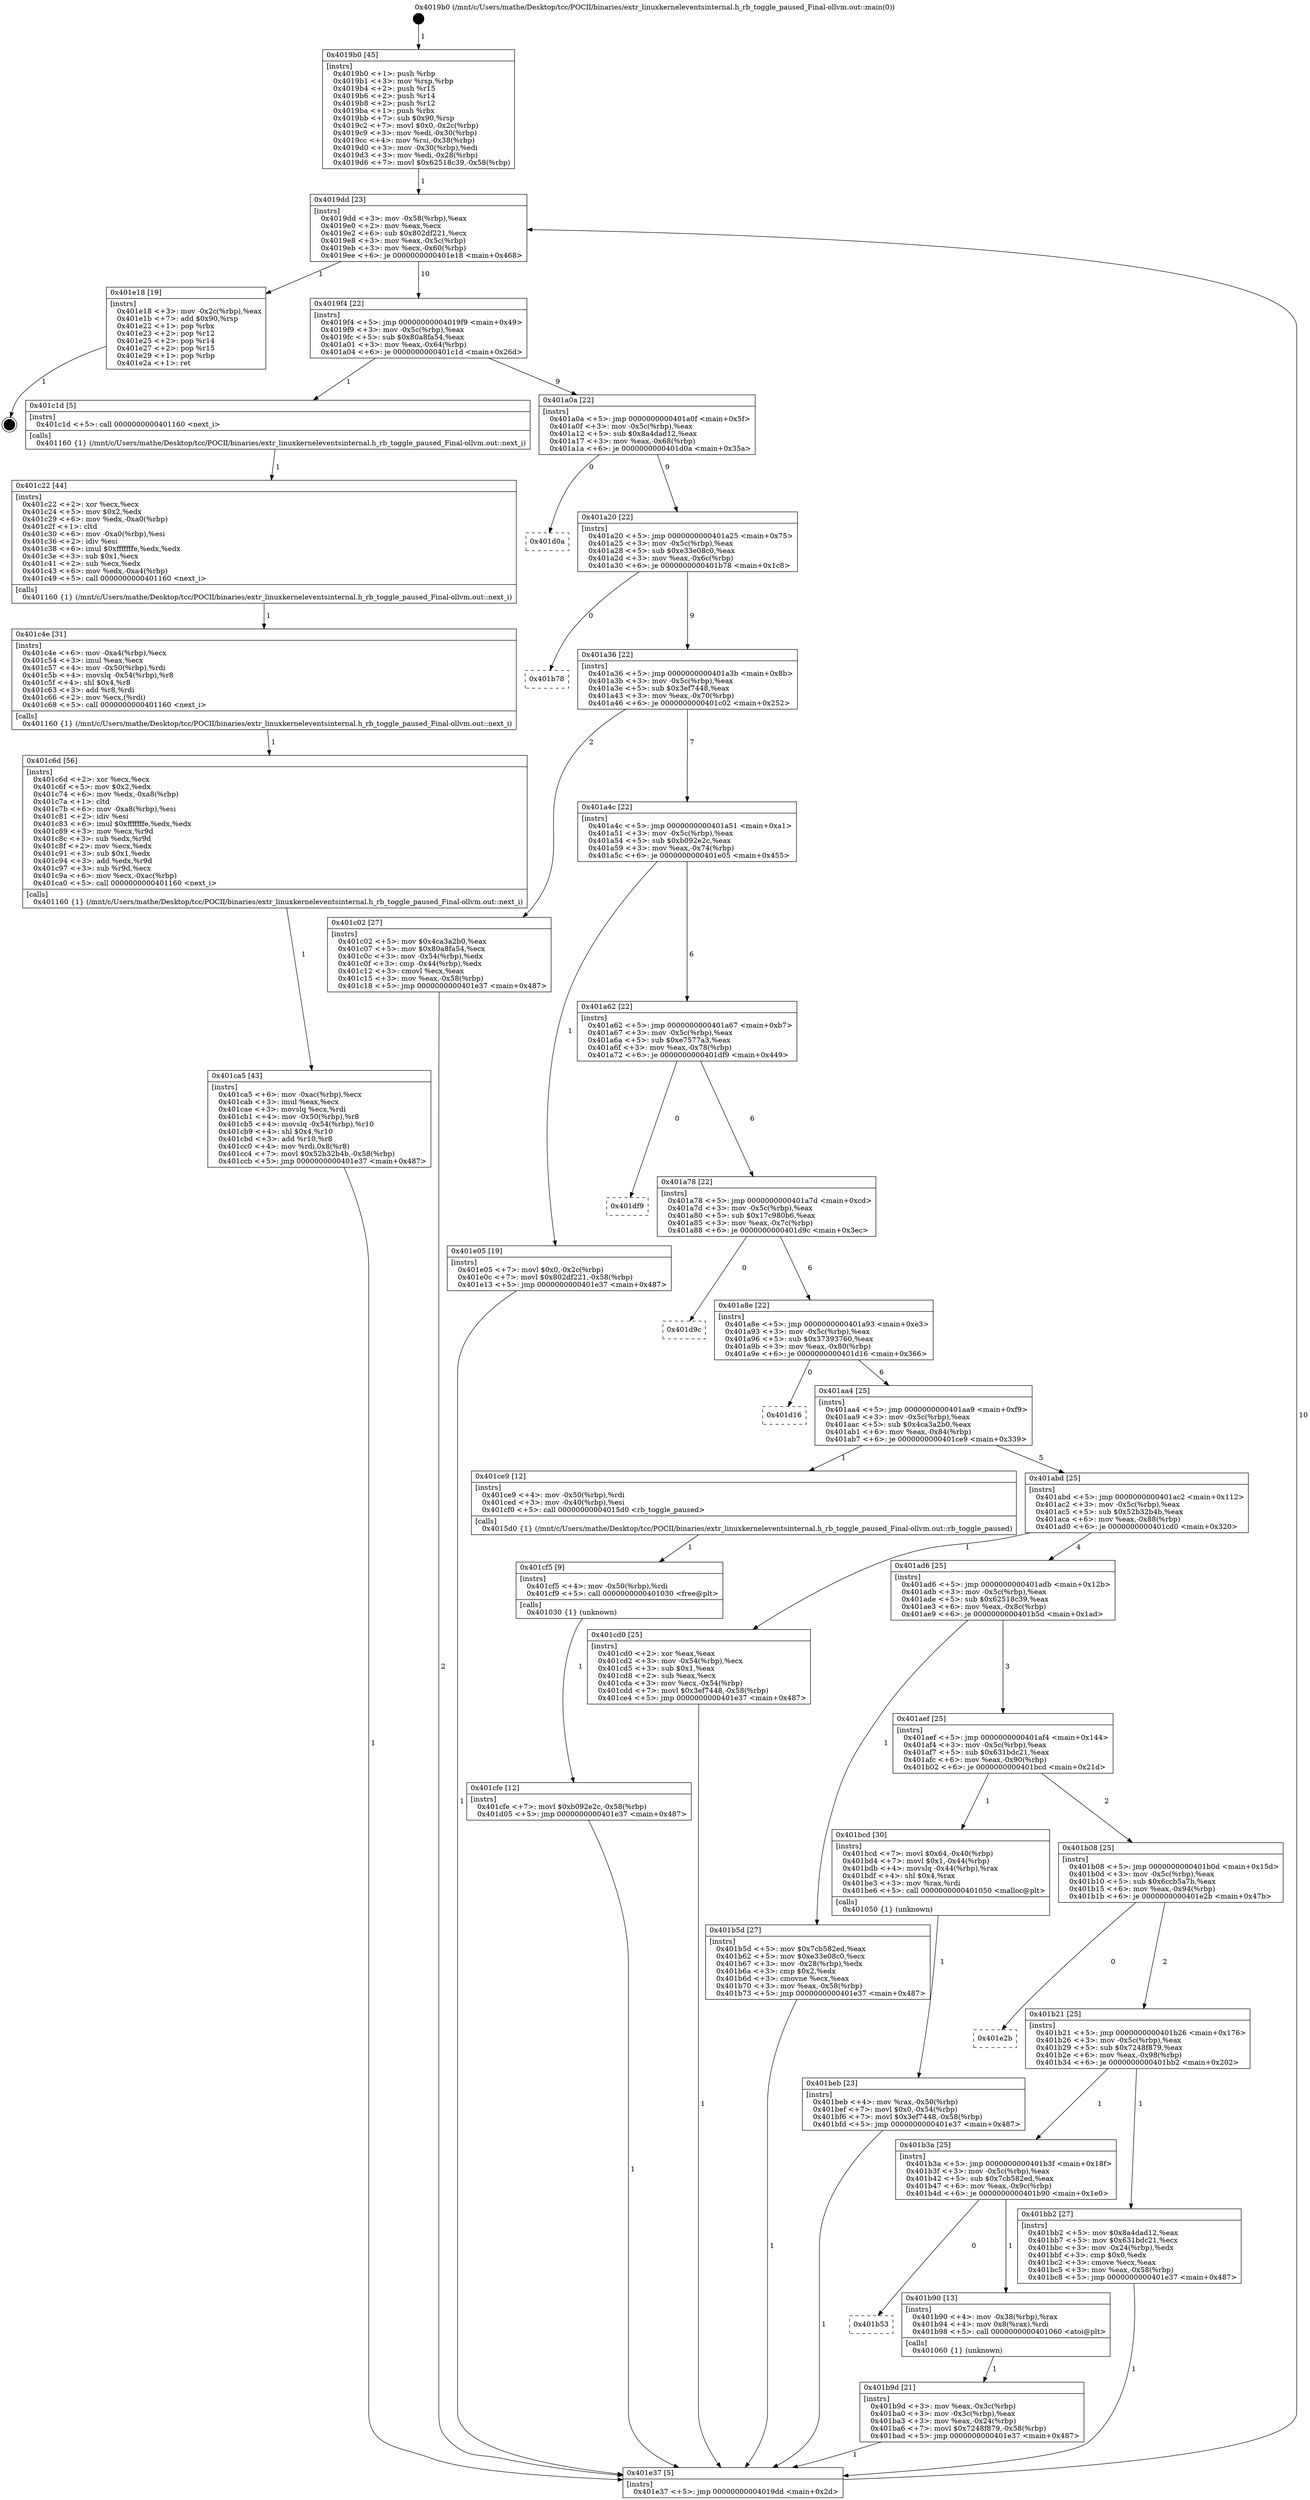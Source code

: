 digraph "0x4019b0" {
  label = "0x4019b0 (/mnt/c/Users/mathe/Desktop/tcc/POCII/binaries/extr_linuxkerneleventsinternal.h_rb_toggle_paused_Final-ollvm.out::main(0))"
  labelloc = "t"
  node[shape=record]

  Entry [label="",width=0.3,height=0.3,shape=circle,fillcolor=black,style=filled]
  "0x4019dd" [label="{
     0x4019dd [23]\l
     | [instrs]\l
     &nbsp;&nbsp;0x4019dd \<+3\>: mov -0x58(%rbp),%eax\l
     &nbsp;&nbsp;0x4019e0 \<+2\>: mov %eax,%ecx\l
     &nbsp;&nbsp;0x4019e2 \<+6\>: sub $0x802df221,%ecx\l
     &nbsp;&nbsp;0x4019e8 \<+3\>: mov %eax,-0x5c(%rbp)\l
     &nbsp;&nbsp;0x4019eb \<+3\>: mov %ecx,-0x60(%rbp)\l
     &nbsp;&nbsp;0x4019ee \<+6\>: je 0000000000401e18 \<main+0x468\>\l
  }"]
  "0x401e18" [label="{
     0x401e18 [19]\l
     | [instrs]\l
     &nbsp;&nbsp;0x401e18 \<+3\>: mov -0x2c(%rbp),%eax\l
     &nbsp;&nbsp;0x401e1b \<+7\>: add $0x90,%rsp\l
     &nbsp;&nbsp;0x401e22 \<+1\>: pop %rbx\l
     &nbsp;&nbsp;0x401e23 \<+2\>: pop %r12\l
     &nbsp;&nbsp;0x401e25 \<+2\>: pop %r14\l
     &nbsp;&nbsp;0x401e27 \<+2\>: pop %r15\l
     &nbsp;&nbsp;0x401e29 \<+1\>: pop %rbp\l
     &nbsp;&nbsp;0x401e2a \<+1\>: ret\l
  }"]
  "0x4019f4" [label="{
     0x4019f4 [22]\l
     | [instrs]\l
     &nbsp;&nbsp;0x4019f4 \<+5\>: jmp 00000000004019f9 \<main+0x49\>\l
     &nbsp;&nbsp;0x4019f9 \<+3\>: mov -0x5c(%rbp),%eax\l
     &nbsp;&nbsp;0x4019fc \<+5\>: sub $0x80a8fa54,%eax\l
     &nbsp;&nbsp;0x401a01 \<+3\>: mov %eax,-0x64(%rbp)\l
     &nbsp;&nbsp;0x401a04 \<+6\>: je 0000000000401c1d \<main+0x26d\>\l
  }"]
  Exit [label="",width=0.3,height=0.3,shape=circle,fillcolor=black,style=filled,peripheries=2]
  "0x401c1d" [label="{
     0x401c1d [5]\l
     | [instrs]\l
     &nbsp;&nbsp;0x401c1d \<+5\>: call 0000000000401160 \<next_i\>\l
     | [calls]\l
     &nbsp;&nbsp;0x401160 \{1\} (/mnt/c/Users/mathe/Desktop/tcc/POCII/binaries/extr_linuxkerneleventsinternal.h_rb_toggle_paused_Final-ollvm.out::next_i)\l
  }"]
  "0x401a0a" [label="{
     0x401a0a [22]\l
     | [instrs]\l
     &nbsp;&nbsp;0x401a0a \<+5\>: jmp 0000000000401a0f \<main+0x5f\>\l
     &nbsp;&nbsp;0x401a0f \<+3\>: mov -0x5c(%rbp),%eax\l
     &nbsp;&nbsp;0x401a12 \<+5\>: sub $0x8a4dad12,%eax\l
     &nbsp;&nbsp;0x401a17 \<+3\>: mov %eax,-0x68(%rbp)\l
     &nbsp;&nbsp;0x401a1a \<+6\>: je 0000000000401d0a \<main+0x35a\>\l
  }"]
  "0x401cfe" [label="{
     0x401cfe [12]\l
     | [instrs]\l
     &nbsp;&nbsp;0x401cfe \<+7\>: movl $0xb092e2c,-0x58(%rbp)\l
     &nbsp;&nbsp;0x401d05 \<+5\>: jmp 0000000000401e37 \<main+0x487\>\l
  }"]
  "0x401d0a" [label="{
     0x401d0a\l
  }", style=dashed]
  "0x401a20" [label="{
     0x401a20 [22]\l
     | [instrs]\l
     &nbsp;&nbsp;0x401a20 \<+5\>: jmp 0000000000401a25 \<main+0x75\>\l
     &nbsp;&nbsp;0x401a25 \<+3\>: mov -0x5c(%rbp),%eax\l
     &nbsp;&nbsp;0x401a28 \<+5\>: sub $0xe33e08c0,%eax\l
     &nbsp;&nbsp;0x401a2d \<+3\>: mov %eax,-0x6c(%rbp)\l
     &nbsp;&nbsp;0x401a30 \<+6\>: je 0000000000401b78 \<main+0x1c8\>\l
  }"]
  "0x401cf5" [label="{
     0x401cf5 [9]\l
     | [instrs]\l
     &nbsp;&nbsp;0x401cf5 \<+4\>: mov -0x50(%rbp),%rdi\l
     &nbsp;&nbsp;0x401cf9 \<+5\>: call 0000000000401030 \<free@plt\>\l
     | [calls]\l
     &nbsp;&nbsp;0x401030 \{1\} (unknown)\l
  }"]
  "0x401b78" [label="{
     0x401b78\l
  }", style=dashed]
  "0x401a36" [label="{
     0x401a36 [22]\l
     | [instrs]\l
     &nbsp;&nbsp;0x401a36 \<+5\>: jmp 0000000000401a3b \<main+0x8b\>\l
     &nbsp;&nbsp;0x401a3b \<+3\>: mov -0x5c(%rbp),%eax\l
     &nbsp;&nbsp;0x401a3e \<+5\>: sub $0x3ef7448,%eax\l
     &nbsp;&nbsp;0x401a43 \<+3\>: mov %eax,-0x70(%rbp)\l
     &nbsp;&nbsp;0x401a46 \<+6\>: je 0000000000401c02 \<main+0x252\>\l
  }"]
  "0x401ca5" [label="{
     0x401ca5 [43]\l
     | [instrs]\l
     &nbsp;&nbsp;0x401ca5 \<+6\>: mov -0xac(%rbp),%ecx\l
     &nbsp;&nbsp;0x401cab \<+3\>: imul %eax,%ecx\l
     &nbsp;&nbsp;0x401cae \<+3\>: movslq %ecx,%rdi\l
     &nbsp;&nbsp;0x401cb1 \<+4\>: mov -0x50(%rbp),%r8\l
     &nbsp;&nbsp;0x401cb5 \<+4\>: movslq -0x54(%rbp),%r10\l
     &nbsp;&nbsp;0x401cb9 \<+4\>: shl $0x4,%r10\l
     &nbsp;&nbsp;0x401cbd \<+3\>: add %r10,%r8\l
     &nbsp;&nbsp;0x401cc0 \<+4\>: mov %rdi,0x8(%r8)\l
     &nbsp;&nbsp;0x401cc4 \<+7\>: movl $0x52b32b4b,-0x58(%rbp)\l
     &nbsp;&nbsp;0x401ccb \<+5\>: jmp 0000000000401e37 \<main+0x487\>\l
  }"]
  "0x401c02" [label="{
     0x401c02 [27]\l
     | [instrs]\l
     &nbsp;&nbsp;0x401c02 \<+5\>: mov $0x4ca3a2b0,%eax\l
     &nbsp;&nbsp;0x401c07 \<+5\>: mov $0x80a8fa54,%ecx\l
     &nbsp;&nbsp;0x401c0c \<+3\>: mov -0x54(%rbp),%edx\l
     &nbsp;&nbsp;0x401c0f \<+3\>: cmp -0x44(%rbp),%edx\l
     &nbsp;&nbsp;0x401c12 \<+3\>: cmovl %ecx,%eax\l
     &nbsp;&nbsp;0x401c15 \<+3\>: mov %eax,-0x58(%rbp)\l
     &nbsp;&nbsp;0x401c18 \<+5\>: jmp 0000000000401e37 \<main+0x487\>\l
  }"]
  "0x401a4c" [label="{
     0x401a4c [22]\l
     | [instrs]\l
     &nbsp;&nbsp;0x401a4c \<+5\>: jmp 0000000000401a51 \<main+0xa1\>\l
     &nbsp;&nbsp;0x401a51 \<+3\>: mov -0x5c(%rbp),%eax\l
     &nbsp;&nbsp;0x401a54 \<+5\>: sub $0xb092e2c,%eax\l
     &nbsp;&nbsp;0x401a59 \<+3\>: mov %eax,-0x74(%rbp)\l
     &nbsp;&nbsp;0x401a5c \<+6\>: je 0000000000401e05 \<main+0x455\>\l
  }"]
  "0x401c6d" [label="{
     0x401c6d [56]\l
     | [instrs]\l
     &nbsp;&nbsp;0x401c6d \<+2\>: xor %ecx,%ecx\l
     &nbsp;&nbsp;0x401c6f \<+5\>: mov $0x2,%edx\l
     &nbsp;&nbsp;0x401c74 \<+6\>: mov %edx,-0xa8(%rbp)\l
     &nbsp;&nbsp;0x401c7a \<+1\>: cltd\l
     &nbsp;&nbsp;0x401c7b \<+6\>: mov -0xa8(%rbp),%esi\l
     &nbsp;&nbsp;0x401c81 \<+2\>: idiv %esi\l
     &nbsp;&nbsp;0x401c83 \<+6\>: imul $0xfffffffe,%edx,%edx\l
     &nbsp;&nbsp;0x401c89 \<+3\>: mov %ecx,%r9d\l
     &nbsp;&nbsp;0x401c8c \<+3\>: sub %edx,%r9d\l
     &nbsp;&nbsp;0x401c8f \<+2\>: mov %ecx,%edx\l
     &nbsp;&nbsp;0x401c91 \<+3\>: sub $0x1,%edx\l
     &nbsp;&nbsp;0x401c94 \<+3\>: add %edx,%r9d\l
     &nbsp;&nbsp;0x401c97 \<+3\>: sub %r9d,%ecx\l
     &nbsp;&nbsp;0x401c9a \<+6\>: mov %ecx,-0xac(%rbp)\l
     &nbsp;&nbsp;0x401ca0 \<+5\>: call 0000000000401160 \<next_i\>\l
     | [calls]\l
     &nbsp;&nbsp;0x401160 \{1\} (/mnt/c/Users/mathe/Desktop/tcc/POCII/binaries/extr_linuxkerneleventsinternal.h_rb_toggle_paused_Final-ollvm.out::next_i)\l
  }"]
  "0x401e05" [label="{
     0x401e05 [19]\l
     | [instrs]\l
     &nbsp;&nbsp;0x401e05 \<+7\>: movl $0x0,-0x2c(%rbp)\l
     &nbsp;&nbsp;0x401e0c \<+7\>: movl $0x802df221,-0x58(%rbp)\l
     &nbsp;&nbsp;0x401e13 \<+5\>: jmp 0000000000401e37 \<main+0x487\>\l
  }"]
  "0x401a62" [label="{
     0x401a62 [22]\l
     | [instrs]\l
     &nbsp;&nbsp;0x401a62 \<+5\>: jmp 0000000000401a67 \<main+0xb7\>\l
     &nbsp;&nbsp;0x401a67 \<+3\>: mov -0x5c(%rbp),%eax\l
     &nbsp;&nbsp;0x401a6a \<+5\>: sub $0xe7577a3,%eax\l
     &nbsp;&nbsp;0x401a6f \<+3\>: mov %eax,-0x78(%rbp)\l
     &nbsp;&nbsp;0x401a72 \<+6\>: je 0000000000401df9 \<main+0x449\>\l
  }"]
  "0x401c4e" [label="{
     0x401c4e [31]\l
     | [instrs]\l
     &nbsp;&nbsp;0x401c4e \<+6\>: mov -0xa4(%rbp),%ecx\l
     &nbsp;&nbsp;0x401c54 \<+3\>: imul %eax,%ecx\l
     &nbsp;&nbsp;0x401c57 \<+4\>: mov -0x50(%rbp),%rdi\l
     &nbsp;&nbsp;0x401c5b \<+4\>: movslq -0x54(%rbp),%r8\l
     &nbsp;&nbsp;0x401c5f \<+4\>: shl $0x4,%r8\l
     &nbsp;&nbsp;0x401c63 \<+3\>: add %r8,%rdi\l
     &nbsp;&nbsp;0x401c66 \<+2\>: mov %ecx,(%rdi)\l
     &nbsp;&nbsp;0x401c68 \<+5\>: call 0000000000401160 \<next_i\>\l
     | [calls]\l
     &nbsp;&nbsp;0x401160 \{1\} (/mnt/c/Users/mathe/Desktop/tcc/POCII/binaries/extr_linuxkerneleventsinternal.h_rb_toggle_paused_Final-ollvm.out::next_i)\l
  }"]
  "0x401df9" [label="{
     0x401df9\l
  }", style=dashed]
  "0x401a78" [label="{
     0x401a78 [22]\l
     | [instrs]\l
     &nbsp;&nbsp;0x401a78 \<+5\>: jmp 0000000000401a7d \<main+0xcd\>\l
     &nbsp;&nbsp;0x401a7d \<+3\>: mov -0x5c(%rbp),%eax\l
     &nbsp;&nbsp;0x401a80 \<+5\>: sub $0x17c980b6,%eax\l
     &nbsp;&nbsp;0x401a85 \<+3\>: mov %eax,-0x7c(%rbp)\l
     &nbsp;&nbsp;0x401a88 \<+6\>: je 0000000000401d9c \<main+0x3ec\>\l
  }"]
  "0x401c22" [label="{
     0x401c22 [44]\l
     | [instrs]\l
     &nbsp;&nbsp;0x401c22 \<+2\>: xor %ecx,%ecx\l
     &nbsp;&nbsp;0x401c24 \<+5\>: mov $0x2,%edx\l
     &nbsp;&nbsp;0x401c29 \<+6\>: mov %edx,-0xa0(%rbp)\l
     &nbsp;&nbsp;0x401c2f \<+1\>: cltd\l
     &nbsp;&nbsp;0x401c30 \<+6\>: mov -0xa0(%rbp),%esi\l
     &nbsp;&nbsp;0x401c36 \<+2\>: idiv %esi\l
     &nbsp;&nbsp;0x401c38 \<+6\>: imul $0xfffffffe,%edx,%edx\l
     &nbsp;&nbsp;0x401c3e \<+3\>: sub $0x1,%ecx\l
     &nbsp;&nbsp;0x401c41 \<+2\>: sub %ecx,%edx\l
     &nbsp;&nbsp;0x401c43 \<+6\>: mov %edx,-0xa4(%rbp)\l
     &nbsp;&nbsp;0x401c49 \<+5\>: call 0000000000401160 \<next_i\>\l
     | [calls]\l
     &nbsp;&nbsp;0x401160 \{1\} (/mnt/c/Users/mathe/Desktop/tcc/POCII/binaries/extr_linuxkerneleventsinternal.h_rb_toggle_paused_Final-ollvm.out::next_i)\l
  }"]
  "0x401d9c" [label="{
     0x401d9c\l
  }", style=dashed]
  "0x401a8e" [label="{
     0x401a8e [22]\l
     | [instrs]\l
     &nbsp;&nbsp;0x401a8e \<+5\>: jmp 0000000000401a93 \<main+0xe3\>\l
     &nbsp;&nbsp;0x401a93 \<+3\>: mov -0x5c(%rbp),%eax\l
     &nbsp;&nbsp;0x401a96 \<+5\>: sub $0x37393760,%eax\l
     &nbsp;&nbsp;0x401a9b \<+3\>: mov %eax,-0x80(%rbp)\l
     &nbsp;&nbsp;0x401a9e \<+6\>: je 0000000000401d16 \<main+0x366\>\l
  }"]
  "0x401beb" [label="{
     0x401beb [23]\l
     | [instrs]\l
     &nbsp;&nbsp;0x401beb \<+4\>: mov %rax,-0x50(%rbp)\l
     &nbsp;&nbsp;0x401bef \<+7\>: movl $0x0,-0x54(%rbp)\l
     &nbsp;&nbsp;0x401bf6 \<+7\>: movl $0x3ef7448,-0x58(%rbp)\l
     &nbsp;&nbsp;0x401bfd \<+5\>: jmp 0000000000401e37 \<main+0x487\>\l
  }"]
  "0x401d16" [label="{
     0x401d16\l
  }", style=dashed]
  "0x401aa4" [label="{
     0x401aa4 [25]\l
     | [instrs]\l
     &nbsp;&nbsp;0x401aa4 \<+5\>: jmp 0000000000401aa9 \<main+0xf9\>\l
     &nbsp;&nbsp;0x401aa9 \<+3\>: mov -0x5c(%rbp),%eax\l
     &nbsp;&nbsp;0x401aac \<+5\>: sub $0x4ca3a2b0,%eax\l
     &nbsp;&nbsp;0x401ab1 \<+6\>: mov %eax,-0x84(%rbp)\l
     &nbsp;&nbsp;0x401ab7 \<+6\>: je 0000000000401ce9 \<main+0x339\>\l
  }"]
  "0x401b9d" [label="{
     0x401b9d [21]\l
     | [instrs]\l
     &nbsp;&nbsp;0x401b9d \<+3\>: mov %eax,-0x3c(%rbp)\l
     &nbsp;&nbsp;0x401ba0 \<+3\>: mov -0x3c(%rbp),%eax\l
     &nbsp;&nbsp;0x401ba3 \<+3\>: mov %eax,-0x24(%rbp)\l
     &nbsp;&nbsp;0x401ba6 \<+7\>: movl $0x7248f879,-0x58(%rbp)\l
     &nbsp;&nbsp;0x401bad \<+5\>: jmp 0000000000401e37 \<main+0x487\>\l
  }"]
  "0x401ce9" [label="{
     0x401ce9 [12]\l
     | [instrs]\l
     &nbsp;&nbsp;0x401ce9 \<+4\>: mov -0x50(%rbp),%rdi\l
     &nbsp;&nbsp;0x401ced \<+3\>: mov -0x40(%rbp),%esi\l
     &nbsp;&nbsp;0x401cf0 \<+5\>: call 00000000004015d0 \<rb_toggle_paused\>\l
     | [calls]\l
     &nbsp;&nbsp;0x4015d0 \{1\} (/mnt/c/Users/mathe/Desktop/tcc/POCII/binaries/extr_linuxkerneleventsinternal.h_rb_toggle_paused_Final-ollvm.out::rb_toggle_paused)\l
  }"]
  "0x401abd" [label="{
     0x401abd [25]\l
     | [instrs]\l
     &nbsp;&nbsp;0x401abd \<+5\>: jmp 0000000000401ac2 \<main+0x112\>\l
     &nbsp;&nbsp;0x401ac2 \<+3\>: mov -0x5c(%rbp),%eax\l
     &nbsp;&nbsp;0x401ac5 \<+5\>: sub $0x52b32b4b,%eax\l
     &nbsp;&nbsp;0x401aca \<+6\>: mov %eax,-0x88(%rbp)\l
     &nbsp;&nbsp;0x401ad0 \<+6\>: je 0000000000401cd0 \<main+0x320\>\l
  }"]
  "0x401b53" [label="{
     0x401b53\l
  }", style=dashed]
  "0x401cd0" [label="{
     0x401cd0 [25]\l
     | [instrs]\l
     &nbsp;&nbsp;0x401cd0 \<+2\>: xor %eax,%eax\l
     &nbsp;&nbsp;0x401cd2 \<+3\>: mov -0x54(%rbp),%ecx\l
     &nbsp;&nbsp;0x401cd5 \<+3\>: sub $0x1,%eax\l
     &nbsp;&nbsp;0x401cd8 \<+2\>: sub %eax,%ecx\l
     &nbsp;&nbsp;0x401cda \<+3\>: mov %ecx,-0x54(%rbp)\l
     &nbsp;&nbsp;0x401cdd \<+7\>: movl $0x3ef7448,-0x58(%rbp)\l
     &nbsp;&nbsp;0x401ce4 \<+5\>: jmp 0000000000401e37 \<main+0x487\>\l
  }"]
  "0x401ad6" [label="{
     0x401ad6 [25]\l
     | [instrs]\l
     &nbsp;&nbsp;0x401ad6 \<+5\>: jmp 0000000000401adb \<main+0x12b\>\l
     &nbsp;&nbsp;0x401adb \<+3\>: mov -0x5c(%rbp),%eax\l
     &nbsp;&nbsp;0x401ade \<+5\>: sub $0x62518c39,%eax\l
     &nbsp;&nbsp;0x401ae3 \<+6\>: mov %eax,-0x8c(%rbp)\l
     &nbsp;&nbsp;0x401ae9 \<+6\>: je 0000000000401b5d \<main+0x1ad\>\l
  }"]
  "0x401b90" [label="{
     0x401b90 [13]\l
     | [instrs]\l
     &nbsp;&nbsp;0x401b90 \<+4\>: mov -0x38(%rbp),%rax\l
     &nbsp;&nbsp;0x401b94 \<+4\>: mov 0x8(%rax),%rdi\l
     &nbsp;&nbsp;0x401b98 \<+5\>: call 0000000000401060 \<atoi@plt\>\l
     | [calls]\l
     &nbsp;&nbsp;0x401060 \{1\} (unknown)\l
  }"]
  "0x401b5d" [label="{
     0x401b5d [27]\l
     | [instrs]\l
     &nbsp;&nbsp;0x401b5d \<+5\>: mov $0x7cb582ed,%eax\l
     &nbsp;&nbsp;0x401b62 \<+5\>: mov $0xe33e08c0,%ecx\l
     &nbsp;&nbsp;0x401b67 \<+3\>: mov -0x28(%rbp),%edx\l
     &nbsp;&nbsp;0x401b6a \<+3\>: cmp $0x2,%edx\l
     &nbsp;&nbsp;0x401b6d \<+3\>: cmovne %ecx,%eax\l
     &nbsp;&nbsp;0x401b70 \<+3\>: mov %eax,-0x58(%rbp)\l
     &nbsp;&nbsp;0x401b73 \<+5\>: jmp 0000000000401e37 \<main+0x487\>\l
  }"]
  "0x401aef" [label="{
     0x401aef [25]\l
     | [instrs]\l
     &nbsp;&nbsp;0x401aef \<+5\>: jmp 0000000000401af4 \<main+0x144\>\l
     &nbsp;&nbsp;0x401af4 \<+3\>: mov -0x5c(%rbp),%eax\l
     &nbsp;&nbsp;0x401af7 \<+5\>: sub $0x631bdc21,%eax\l
     &nbsp;&nbsp;0x401afc \<+6\>: mov %eax,-0x90(%rbp)\l
     &nbsp;&nbsp;0x401b02 \<+6\>: je 0000000000401bcd \<main+0x21d\>\l
  }"]
  "0x401e37" [label="{
     0x401e37 [5]\l
     | [instrs]\l
     &nbsp;&nbsp;0x401e37 \<+5\>: jmp 00000000004019dd \<main+0x2d\>\l
  }"]
  "0x4019b0" [label="{
     0x4019b0 [45]\l
     | [instrs]\l
     &nbsp;&nbsp;0x4019b0 \<+1\>: push %rbp\l
     &nbsp;&nbsp;0x4019b1 \<+3\>: mov %rsp,%rbp\l
     &nbsp;&nbsp;0x4019b4 \<+2\>: push %r15\l
     &nbsp;&nbsp;0x4019b6 \<+2\>: push %r14\l
     &nbsp;&nbsp;0x4019b8 \<+2\>: push %r12\l
     &nbsp;&nbsp;0x4019ba \<+1\>: push %rbx\l
     &nbsp;&nbsp;0x4019bb \<+7\>: sub $0x90,%rsp\l
     &nbsp;&nbsp;0x4019c2 \<+7\>: movl $0x0,-0x2c(%rbp)\l
     &nbsp;&nbsp;0x4019c9 \<+3\>: mov %edi,-0x30(%rbp)\l
     &nbsp;&nbsp;0x4019cc \<+4\>: mov %rsi,-0x38(%rbp)\l
     &nbsp;&nbsp;0x4019d0 \<+3\>: mov -0x30(%rbp),%edi\l
     &nbsp;&nbsp;0x4019d3 \<+3\>: mov %edi,-0x28(%rbp)\l
     &nbsp;&nbsp;0x4019d6 \<+7\>: movl $0x62518c39,-0x58(%rbp)\l
  }"]
  "0x401b3a" [label="{
     0x401b3a [25]\l
     | [instrs]\l
     &nbsp;&nbsp;0x401b3a \<+5\>: jmp 0000000000401b3f \<main+0x18f\>\l
     &nbsp;&nbsp;0x401b3f \<+3\>: mov -0x5c(%rbp),%eax\l
     &nbsp;&nbsp;0x401b42 \<+5\>: sub $0x7cb582ed,%eax\l
     &nbsp;&nbsp;0x401b47 \<+6\>: mov %eax,-0x9c(%rbp)\l
     &nbsp;&nbsp;0x401b4d \<+6\>: je 0000000000401b90 \<main+0x1e0\>\l
  }"]
  "0x401bcd" [label="{
     0x401bcd [30]\l
     | [instrs]\l
     &nbsp;&nbsp;0x401bcd \<+7\>: movl $0x64,-0x40(%rbp)\l
     &nbsp;&nbsp;0x401bd4 \<+7\>: movl $0x1,-0x44(%rbp)\l
     &nbsp;&nbsp;0x401bdb \<+4\>: movslq -0x44(%rbp),%rax\l
     &nbsp;&nbsp;0x401bdf \<+4\>: shl $0x4,%rax\l
     &nbsp;&nbsp;0x401be3 \<+3\>: mov %rax,%rdi\l
     &nbsp;&nbsp;0x401be6 \<+5\>: call 0000000000401050 \<malloc@plt\>\l
     | [calls]\l
     &nbsp;&nbsp;0x401050 \{1\} (unknown)\l
  }"]
  "0x401b08" [label="{
     0x401b08 [25]\l
     | [instrs]\l
     &nbsp;&nbsp;0x401b08 \<+5\>: jmp 0000000000401b0d \<main+0x15d\>\l
     &nbsp;&nbsp;0x401b0d \<+3\>: mov -0x5c(%rbp),%eax\l
     &nbsp;&nbsp;0x401b10 \<+5\>: sub $0x6ccb5a7b,%eax\l
     &nbsp;&nbsp;0x401b15 \<+6\>: mov %eax,-0x94(%rbp)\l
     &nbsp;&nbsp;0x401b1b \<+6\>: je 0000000000401e2b \<main+0x47b\>\l
  }"]
  "0x401bb2" [label="{
     0x401bb2 [27]\l
     | [instrs]\l
     &nbsp;&nbsp;0x401bb2 \<+5\>: mov $0x8a4dad12,%eax\l
     &nbsp;&nbsp;0x401bb7 \<+5\>: mov $0x631bdc21,%ecx\l
     &nbsp;&nbsp;0x401bbc \<+3\>: mov -0x24(%rbp),%edx\l
     &nbsp;&nbsp;0x401bbf \<+3\>: cmp $0x0,%edx\l
     &nbsp;&nbsp;0x401bc2 \<+3\>: cmove %ecx,%eax\l
     &nbsp;&nbsp;0x401bc5 \<+3\>: mov %eax,-0x58(%rbp)\l
     &nbsp;&nbsp;0x401bc8 \<+5\>: jmp 0000000000401e37 \<main+0x487\>\l
  }"]
  "0x401e2b" [label="{
     0x401e2b\l
  }", style=dashed]
  "0x401b21" [label="{
     0x401b21 [25]\l
     | [instrs]\l
     &nbsp;&nbsp;0x401b21 \<+5\>: jmp 0000000000401b26 \<main+0x176\>\l
     &nbsp;&nbsp;0x401b26 \<+3\>: mov -0x5c(%rbp),%eax\l
     &nbsp;&nbsp;0x401b29 \<+5\>: sub $0x7248f879,%eax\l
     &nbsp;&nbsp;0x401b2e \<+6\>: mov %eax,-0x98(%rbp)\l
     &nbsp;&nbsp;0x401b34 \<+6\>: je 0000000000401bb2 \<main+0x202\>\l
  }"]
  Entry -> "0x4019b0" [label=" 1"]
  "0x4019dd" -> "0x401e18" [label=" 1"]
  "0x4019dd" -> "0x4019f4" [label=" 10"]
  "0x401e18" -> Exit [label=" 1"]
  "0x4019f4" -> "0x401c1d" [label=" 1"]
  "0x4019f4" -> "0x401a0a" [label=" 9"]
  "0x401e05" -> "0x401e37" [label=" 1"]
  "0x401a0a" -> "0x401d0a" [label=" 0"]
  "0x401a0a" -> "0x401a20" [label=" 9"]
  "0x401cfe" -> "0x401e37" [label=" 1"]
  "0x401a20" -> "0x401b78" [label=" 0"]
  "0x401a20" -> "0x401a36" [label=" 9"]
  "0x401cf5" -> "0x401cfe" [label=" 1"]
  "0x401a36" -> "0x401c02" [label=" 2"]
  "0x401a36" -> "0x401a4c" [label=" 7"]
  "0x401ce9" -> "0x401cf5" [label=" 1"]
  "0x401a4c" -> "0x401e05" [label=" 1"]
  "0x401a4c" -> "0x401a62" [label=" 6"]
  "0x401cd0" -> "0x401e37" [label=" 1"]
  "0x401a62" -> "0x401df9" [label=" 0"]
  "0x401a62" -> "0x401a78" [label=" 6"]
  "0x401ca5" -> "0x401e37" [label=" 1"]
  "0x401a78" -> "0x401d9c" [label=" 0"]
  "0x401a78" -> "0x401a8e" [label=" 6"]
  "0x401c6d" -> "0x401ca5" [label=" 1"]
  "0x401a8e" -> "0x401d16" [label=" 0"]
  "0x401a8e" -> "0x401aa4" [label=" 6"]
  "0x401c4e" -> "0x401c6d" [label=" 1"]
  "0x401aa4" -> "0x401ce9" [label=" 1"]
  "0x401aa4" -> "0x401abd" [label=" 5"]
  "0x401c22" -> "0x401c4e" [label=" 1"]
  "0x401abd" -> "0x401cd0" [label=" 1"]
  "0x401abd" -> "0x401ad6" [label=" 4"]
  "0x401c1d" -> "0x401c22" [label=" 1"]
  "0x401ad6" -> "0x401b5d" [label=" 1"]
  "0x401ad6" -> "0x401aef" [label=" 3"]
  "0x401b5d" -> "0x401e37" [label=" 1"]
  "0x4019b0" -> "0x4019dd" [label=" 1"]
  "0x401e37" -> "0x4019dd" [label=" 10"]
  "0x401c02" -> "0x401e37" [label=" 2"]
  "0x401aef" -> "0x401bcd" [label=" 1"]
  "0x401aef" -> "0x401b08" [label=" 2"]
  "0x401bcd" -> "0x401beb" [label=" 1"]
  "0x401b08" -> "0x401e2b" [label=" 0"]
  "0x401b08" -> "0x401b21" [label=" 2"]
  "0x401bb2" -> "0x401e37" [label=" 1"]
  "0x401b21" -> "0x401bb2" [label=" 1"]
  "0x401b21" -> "0x401b3a" [label=" 1"]
  "0x401beb" -> "0x401e37" [label=" 1"]
  "0x401b3a" -> "0x401b90" [label=" 1"]
  "0x401b3a" -> "0x401b53" [label=" 0"]
  "0x401b90" -> "0x401b9d" [label=" 1"]
  "0x401b9d" -> "0x401e37" [label=" 1"]
}
